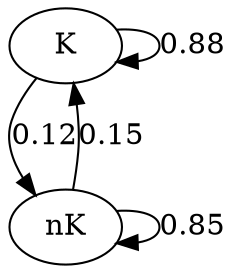 digraph  {
K;
nK;
K -> K  [key=0, weight="0.88", label="0.88"];
K -> nK  [key=0, weight="0.12", label="0.12"];
nK -> K  [key=0, weight="0.15", label="0.15"];
nK -> nK  [key=0, weight="0.85", label="0.85"];
}
